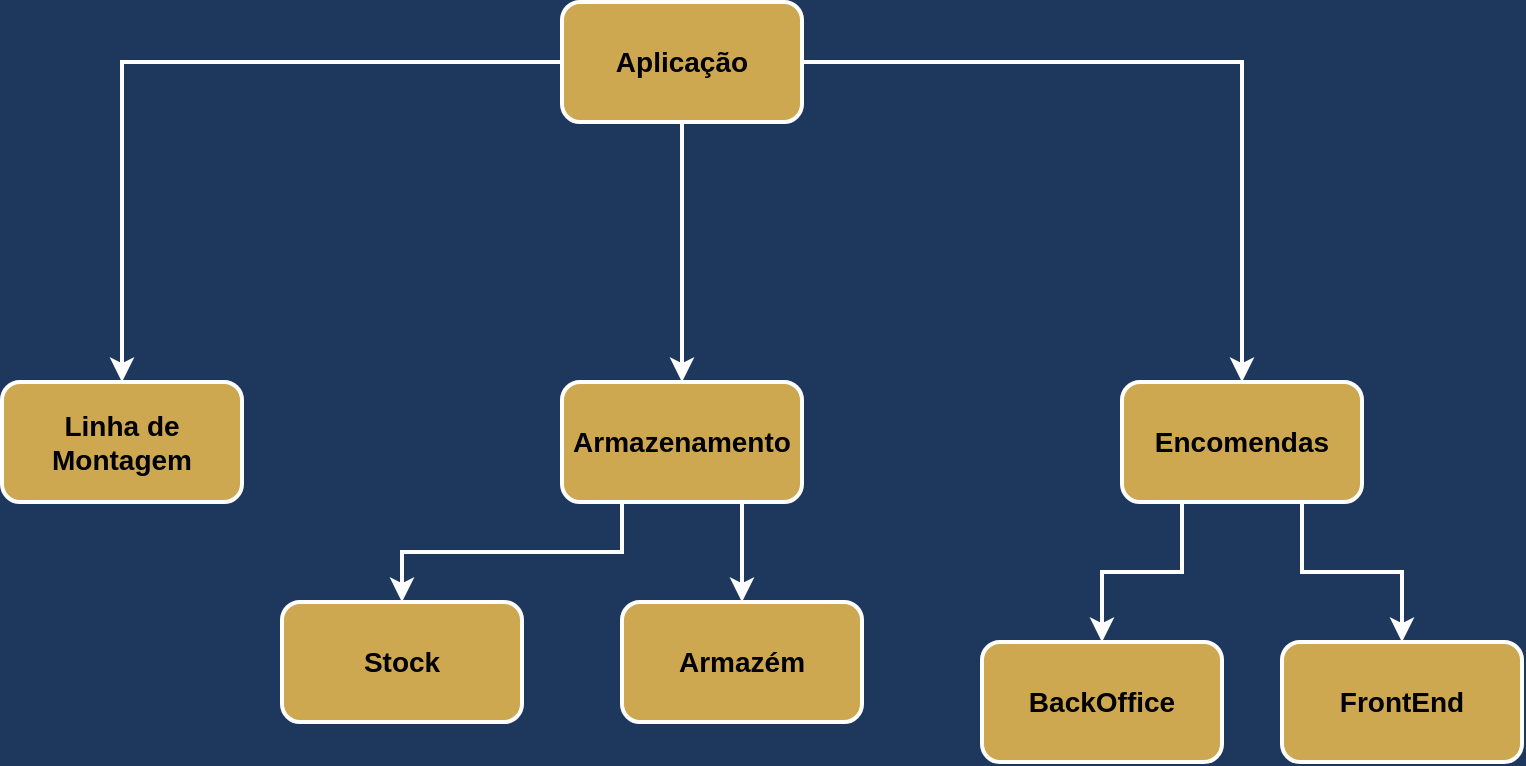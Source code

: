 <mxfile version="24.7.17">
  <diagram name="Page-1" id="QUf6gIxc-qN-UMV41WVi">
    <mxGraphModel dx="1434" dy="760" grid="1" gridSize="10" guides="1" tooltips="1" connect="1" arrows="1" fold="1" page="1" pageScale="1" pageWidth="850" pageHeight="1100" background="#1D385C" math="0" shadow="0">
      <root>
        <mxCell id="0" />
        <mxCell id="1" parent="0" />
        <mxCell id="kiG5-MOIbL3KJ03oFHgO-13" style="edgeStyle=orthogonalEdgeStyle;rounded=0;orthogonalLoop=1;jettySize=auto;html=1;exitX=0;exitY=0.5;exitDx=0;exitDy=0;fontSize=14;labelBackgroundColor=none;fontStyle=1;strokeColor=#FFFFFF;fillColor=#ffe6cc;strokeWidth=2;" parent="1" source="kiG5-MOIbL3KJ03oFHgO-1" target="kiG5-MOIbL3KJ03oFHgO-2" edge="1">
          <mxGeometry relative="1" as="geometry" />
        </mxCell>
        <mxCell id="kiG5-MOIbL3KJ03oFHgO-16" style="edgeStyle=orthogonalEdgeStyle;rounded=0;orthogonalLoop=1;jettySize=auto;html=1;exitX=1;exitY=0.5;exitDx=0;exitDy=0;fontSize=14;labelBackgroundColor=none;fontStyle=1;strokeColor=#FFFFFF;fillColor=#ffe6cc;strokeWidth=2;" parent="1" source="kiG5-MOIbL3KJ03oFHgO-1" target="kiG5-MOIbL3KJ03oFHgO-5" edge="1">
          <mxGeometry relative="1" as="geometry" />
        </mxCell>
        <mxCell id="IQr_8mEp-TptbPoKCe0F-4" style="edgeStyle=orthogonalEdgeStyle;rounded=0;orthogonalLoop=1;jettySize=auto;html=1;exitX=0.5;exitY=1;exitDx=0;exitDy=0;strokeWidth=2;strokeColor=#FFFFFF;" edge="1" parent="1" source="kiG5-MOIbL3KJ03oFHgO-1" target="kiG5-MOIbL3KJ03oFHgO-3">
          <mxGeometry relative="1" as="geometry" />
        </mxCell>
        <mxCell id="kiG5-MOIbL3KJ03oFHgO-1" value="Aplicação" style="rounded=1;whiteSpace=wrap;html=1;fontSize=14;labelBackgroundColor=none;fontStyle=1;strokeColor=#FFFFFF;fillColor=#cea751;strokeWidth=2;" parent="1" vertex="1">
          <mxGeometry x="340" y="80" width="120" height="60" as="geometry" />
        </mxCell>
        <mxCell id="kiG5-MOIbL3KJ03oFHgO-2" value="Linha de Montagem" style="rounded=1;whiteSpace=wrap;html=1;fontSize=14;labelBackgroundColor=none;fontStyle=1;strokeColor=#FFFFFF;fillColor=#cea751;strokeWidth=2;" parent="1" vertex="1">
          <mxGeometry x="60" y="270" width="120" height="60" as="geometry" />
        </mxCell>
        <mxCell id="IQr_8mEp-TptbPoKCe0F-2" style="edgeStyle=orthogonalEdgeStyle;rounded=0;orthogonalLoop=1;jettySize=auto;html=1;exitX=0.25;exitY=1;exitDx=0;exitDy=0;entryX=0.5;entryY=0;entryDx=0;entryDy=0;strokeColor=#FFFFFF;strokeWidth=2;" edge="1" parent="1" source="kiG5-MOIbL3KJ03oFHgO-3" target="kiG5-MOIbL3KJ03oFHgO-4">
          <mxGeometry relative="1" as="geometry" />
        </mxCell>
        <mxCell id="IQr_8mEp-TptbPoKCe0F-3" style="edgeStyle=orthogonalEdgeStyle;rounded=0;orthogonalLoop=1;jettySize=auto;html=1;exitX=0.75;exitY=1;exitDx=0;exitDy=0;entryX=0.5;entryY=0;entryDx=0;entryDy=0;strokeColor=#FFFFFF;strokeWidth=2;" edge="1" parent="1" source="kiG5-MOIbL3KJ03oFHgO-3" target="IQr_8mEp-TptbPoKCe0F-1">
          <mxGeometry relative="1" as="geometry" />
        </mxCell>
        <mxCell id="kiG5-MOIbL3KJ03oFHgO-3" value="Armazenamento" style="rounded=1;whiteSpace=wrap;html=1;fontSize=14;labelBackgroundColor=none;fontStyle=1;strokeColor=#FFFFFF;fillColor=#cea751;strokeWidth=2;" parent="1" vertex="1">
          <mxGeometry x="340" y="270" width="120" height="60" as="geometry" />
        </mxCell>
        <mxCell id="kiG5-MOIbL3KJ03oFHgO-4" value="Stock" style="rounded=1;whiteSpace=wrap;html=1;fontSize=14;labelBackgroundColor=none;fontStyle=1;strokeColor=#FFFFFF;fillColor=#cea751;strokeWidth=2;" parent="1" vertex="1">
          <mxGeometry x="200" y="380" width="120" height="60" as="geometry" />
        </mxCell>
        <mxCell id="kiG5-MOIbL3KJ03oFHgO-17" style="edgeStyle=orthogonalEdgeStyle;rounded=0;orthogonalLoop=1;jettySize=auto;html=1;exitX=0.25;exitY=1;exitDx=0;exitDy=0;entryX=0.5;entryY=0;entryDx=0;entryDy=0;fontSize=14;labelBackgroundColor=none;fontStyle=1;strokeColor=#FFFFFF;fillColor=#ffe6cc;strokeWidth=2;" parent="1" source="kiG5-MOIbL3KJ03oFHgO-5" target="kiG5-MOIbL3KJ03oFHgO-8" edge="1">
          <mxGeometry relative="1" as="geometry" />
        </mxCell>
        <mxCell id="kiG5-MOIbL3KJ03oFHgO-18" style="edgeStyle=orthogonalEdgeStyle;rounded=0;orthogonalLoop=1;jettySize=auto;html=1;exitX=0.75;exitY=1;exitDx=0;exitDy=0;entryX=0.5;entryY=0;entryDx=0;entryDy=0;fontSize=14;labelBackgroundColor=none;fontStyle=1;strokeColor=#FFFFFF;fillColor=#ffe6cc;strokeWidth=2;" parent="1" source="kiG5-MOIbL3KJ03oFHgO-5" target="kiG5-MOIbL3KJ03oFHgO-7" edge="1">
          <mxGeometry relative="1" as="geometry" />
        </mxCell>
        <mxCell id="kiG5-MOIbL3KJ03oFHgO-5" value="&lt;h1 style=&quot;font-size: 14px;&quot;&gt;&lt;font style=&quot;font-size: 14px;&quot;&gt;Encomendas&lt;/font&gt;&lt;/h1&gt;" style="rounded=1;whiteSpace=wrap;html=1;strokeWidth=2;fontSize=14;labelBackgroundColor=none;fontStyle=1;strokeColor=#FFFFFF;fillColor=#cea751;" parent="1" vertex="1">
          <mxGeometry x="620" y="270" width="120" height="60" as="geometry" />
        </mxCell>
        <mxCell id="kiG5-MOIbL3KJ03oFHgO-7" value="FrontEnd" style="rounded=1;whiteSpace=wrap;html=1;fontSize=14;labelBackgroundColor=none;fontStyle=1;strokeColor=#FFFFFF;fillColor=#cea751;strokeWidth=2;" parent="1" vertex="1">
          <mxGeometry x="700" y="400" width="120" height="60" as="geometry" />
        </mxCell>
        <mxCell id="kiG5-MOIbL3KJ03oFHgO-8" value="BackOffice" style="rounded=1;whiteSpace=wrap;html=1;fontSize=14;labelBackgroundColor=none;fontStyle=1;strokeColor=#FFFFFF;fillColor=#cea751;strokeWidth=2;" parent="1" vertex="1">
          <mxGeometry x="550" y="400" width="120" height="60" as="geometry" />
        </mxCell>
        <mxCell id="IQr_8mEp-TptbPoKCe0F-1" value="Armazé&lt;span style=&quot;background-color: initial;&quot;&gt;m&lt;/span&gt;" style="rounded=1;whiteSpace=wrap;html=1;fontSize=14;labelBackgroundColor=none;fontStyle=1;strokeColor=#FFFFFF;fillColor=#cea751;strokeWidth=2;" vertex="1" parent="1">
          <mxGeometry x="370" y="380" width="120" height="60" as="geometry" />
        </mxCell>
      </root>
    </mxGraphModel>
  </diagram>
</mxfile>
